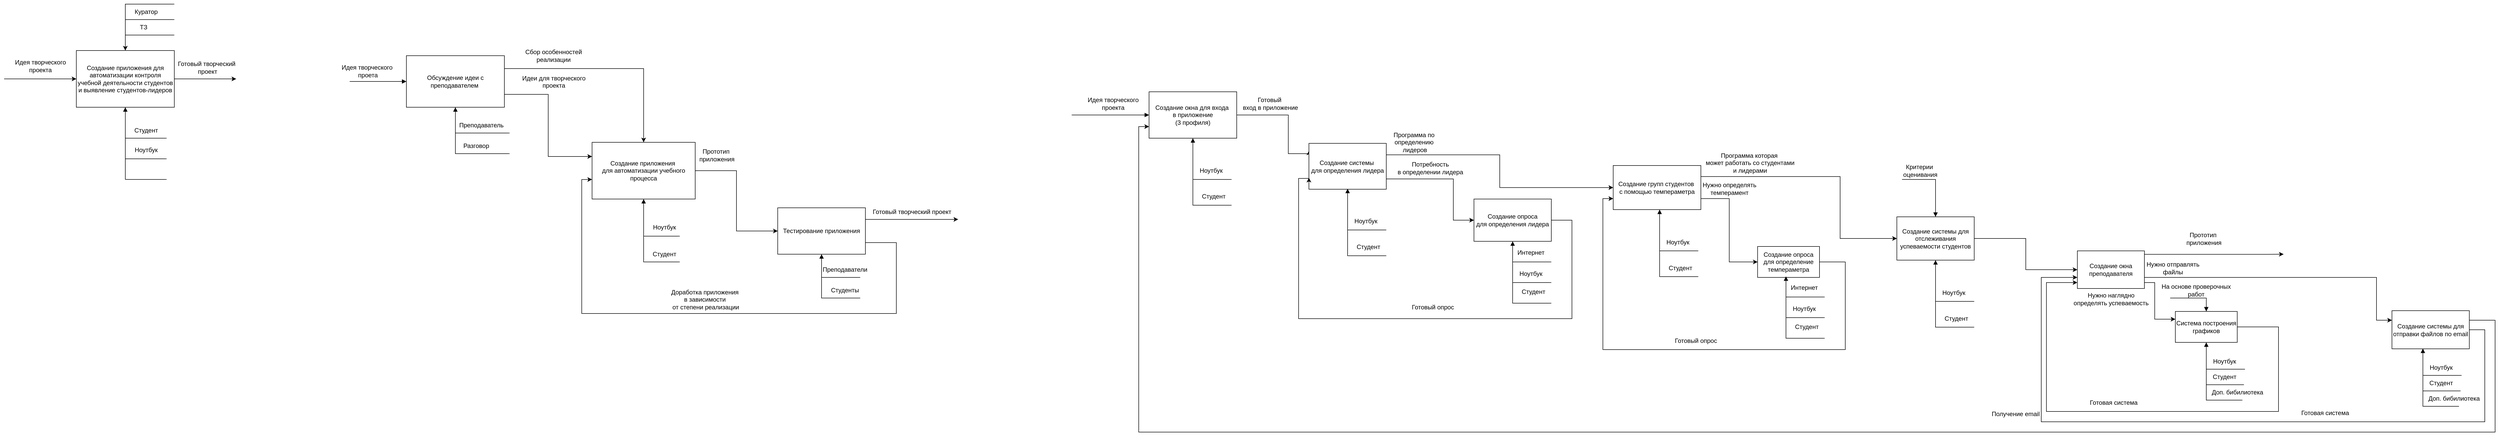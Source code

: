 <mxfile version="27.0.2">
  <diagram name="Страница — 1" id="9yrZJAoeBdNEfrwg_dwL">
    <mxGraphModel dx="4168" dy="2504" grid="1" gridSize="10" guides="1" tooltips="1" connect="1" arrows="1" fold="1" page="1" pageScale="1" pageWidth="827" pageHeight="1169" math="0" shadow="0">
      <root>
        <mxCell id="0" />
        <mxCell id="1" parent="0" />
        <mxCell id="CIOtgsL6T6jgoitxt4nJ-15" style="edgeStyle=orthogonalEdgeStyle;rounded=0;orthogonalLoop=1;jettySize=auto;html=1;startArrow=block;startFill=1;endArrow=none;" edge="1" parent="1" source="CIOtgsL6T6jgoitxt4nJ-1">
          <mxGeometry relative="1" as="geometry">
            <mxPoint x="325.0" y="440" as="targetPoint" />
          </mxGeometry>
        </mxCell>
        <mxCell id="CIOtgsL6T6jgoitxt4nJ-21" style="edgeStyle=orthogonalEdgeStyle;rounded=0;orthogonalLoop=1;jettySize=auto;html=1;" edge="1" parent="1" source="CIOtgsL6T6jgoitxt4nJ-1">
          <mxGeometry relative="1" as="geometry">
            <mxPoint x="540" y="245" as="targetPoint" />
          </mxGeometry>
        </mxCell>
        <mxCell id="CIOtgsL6T6jgoitxt4nJ-1" value="&lt;font face=&quot;Helvetica&quot; style=&quot;font-size: 12px;&quot;&gt;Создание приложения для автоматизации&amp;nbsp;&lt;span style=&quot;line-height: 107%;&quot;&gt;контроля&lt;br&gt;учебной деятельности студентов и выявление студентов-лидеров&lt;/span&gt;&lt;/font&gt;" style="rounded=0;whiteSpace=wrap;html=1;" vertex="1" parent="1">
          <mxGeometry x="230" y="190" width="190" height="110" as="geometry" />
        </mxCell>
        <mxCell id="CIOtgsL6T6jgoitxt4nJ-2" value="" style="endArrow=classic;html=1;rounded=0;edgeStyle=orthogonalEdgeStyle;entryX=0.5;entryY=0;entryDx=0;entryDy=0;" edge="1" parent="1" target="CIOtgsL6T6jgoitxt4nJ-1">
          <mxGeometry width="50" height="50" relative="1" as="geometry">
            <mxPoint x="420" y="100" as="sourcePoint" />
            <mxPoint x="330" y="160" as="targetPoint" />
            <Array as="points">
              <mxPoint x="325" y="100" />
            </Array>
          </mxGeometry>
        </mxCell>
        <mxCell id="CIOtgsL6T6jgoitxt4nJ-3" value="" style="endArrow=none;html=1;rounded=0;" edge="1" parent="1">
          <mxGeometry width="50" height="50" relative="1" as="geometry">
            <mxPoint x="325" y="130" as="sourcePoint" />
            <mxPoint x="420" y="130" as="targetPoint" />
            <Array as="points">
              <mxPoint x="365" y="130" />
            </Array>
          </mxGeometry>
        </mxCell>
        <mxCell id="CIOtgsL6T6jgoitxt4nJ-4" value="Куратор" style="text;html=1;align=center;verticalAlign=middle;resizable=0;points=[];autosize=1;strokeColor=none;fillColor=none;" vertex="1" parent="1">
          <mxGeometry x="330" y="100" width="70" height="30" as="geometry" />
        </mxCell>
        <mxCell id="CIOtgsL6T6jgoitxt4nJ-6" value="" style="endArrow=none;html=1;rounded=0;" edge="1" parent="1">
          <mxGeometry width="50" height="50" relative="1" as="geometry">
            <mxPoint x="325" y="160" as="sourcePoint" />
            <mxPoint x="420" y="160" as="targetPoint" />
            <Array as="points">
              <mxPoint x="365" y="160" />
            </Array>
          </mxGeometry>
        </mxCell>
        <mxCell id="CIOtgsL6T6jgoitxt4nJ-10" value="ТЗ" style="text;html=1;align=center;verticalAlign=middle;resizable=0;points=[];autosize=1;strokeColor=none;fillColor=none;" vertex="1" parent="1">
          <mxGeometry x="340" y="130" width="40" height="30" as="geometry" />
        </mxCell>
        <mxCell id="CIOtgsL6T6jgoitxt4nJ-13" value="" style="endArrow=classic;html=1;rounded=0;entryX=0;entryY=0.5;entryDx=0;entryDy=0;" edge="1" parent="1" target="CIOtgsL6T6jgoitxt4nJ-1">
          <mxGeometry width="50" height="50" relative="1" as="geometry">
            <mxPoint x="90" y="245" as="sourcePoint" />
            <mxPoint x="180" y="220" as="targetPoint" />
          </mxGeometry>
        </mxCell>
        <mxCell id="CIOtgsL6T6jgoitxt4nJ-14" value="Идея творческого&lt;div&gt;проекта&lt;/div&gt;" style="text;html=1;align=center;verticalAlign=middle;resizable=0;points=[];autosize=1;strokeColor=none;fillColor=none;" vertex="1" parent="1">
          <mxGeometry x="100" y="200" width="120" height="40" as="geometry" />
        </mxCell>
        <mxCell id="CIOtgsL6T6jgoitxt4nJ-16" value="" style="endArrow=none;html=1;rounded=0;" edge="1" parent="1">
          <mxGeometry width="50" height="50" relative="1" as="geometry">
            <mxPoint x="325" y="360" as="sourcePoint" />
            <mxPoint x="405" y="360" as="targetPoint" />
          </mxGeometry>
        </mxCell>
        <mxCell id="CIOtgsL6T6jgoitxt4nJ-17" value="" style="endArrow=none;html=1;rounded=0;" edge="1" parent="1">
          <mxGeometry width="50" height="50" relative="1" as="geometry">
            <mxPoint x="325" y="440" as="sourcePoint" />
            <mxPoint x="405" y="440" as="targetPoint" />
          </mxGeometry>
        </mxCell>
        <mxCell id="CIOtgsL6T6jgoitxt4nJ-18" value="" style="endArrow=none;html=1;rounded=0;" edge="1" parent="1">
          <mxGeometry width="50" height="50" relative="1" as="geometry">
            <mxPoint x="325" y="400" as="sourcePoint" />
            <mxPoint x="405" y="400" as="targetPoint" />
          </mxGeometry>
        </mxCell>
        <mxCell id="CIOtgsL6T6jgoitxt4nJ-19" value="Студент" style="text;html=1;align=center;verticalAlign=middle;resizable=0;points=[];autosize=1;strokeColor=none;fillColor=none;" vertex="1" parent="1">
          <mxGeometry x="330" y="330" width="70" height="30" as="geometry" />
        </mxCell>
        <mxCell id="CIOtgsL6T6jgoitxt4nJ-20" value="&lt;span style=&quot;text-wrap-mode: wrap;&quot;&gt;Ноутбук&lt;/span&gt;" style="text;html=1;align=center;verticalAlign=middle;resizable=0;points=[];autosize=1;strokeColor=none;fillColor=none;" vertex="1" parent="1">
          <mxGeometry x="330" y="368" width="70" height="30" as="geometry" />
        </mxCell>
        <mxCell id="CIOtgsL6T6jgoitxt4nJ-22" value="Готовый творческий&amp;nbsp;&lt;div&gt;проект&lt;/div&gt;" style="text;html=1;align=center;verticalAlign=middle;resizable=0;points=[];autosize=1;strokeColor=none;fillColor=none;" vertex="1" parent="1">
          <mxGeometry x="414" y="203" width="140" height="40" as="geometry" />
        </mxCell>
        <mxCell id="CIOtgsL6T6jgoitxt4nJ-24" style="edgeStyle=orthogonalEdgeStyle;rounded=0;orthogonalLoop=1;jettySize=auto;html=1;startArrow=block;startFill=1;endArrow=none;" edge="1" parent="1" source="CIOtgsL6T6jgoitxt4nJ-23">
          <mxGeometry relative="1" as="geometry">
            <mxPoint x="760" y="250" as="targetPoint" />
          </mxGeometry>
        </mxCell>
        <mxCell id="CIOtgsL6T6jgoitxt4nJ-26" style="edgeStyle=orthogonalEdgeStyle;rounded=0;orthogonalLoop=1;jettySize=auto;html=1;startArrow=block;startFill=1;endArrow=none;" edge="1" parent="1" source="CIOtgsL6T6jgoitxt4nJ-23">
          <mxGeometry relative="1" as="geometry">
            <mxPoint x="1070" y="390" as="targetPoint" />
            <Array as="points">
              <mxPoint x="965" y="390" />
            </Array>
          </mxGeometry>
        </mxCell>
        <mxCell id="CIOtgsL6T6jgoitxt4nJ-31" style="edgeStyle=orthogonalEdgeStyle;rounded=0;orthogonalLoop=1;jettySize=auto;html=1;exitX=1;exitY=0.25;exitDx=0;exitDy=0;entryX=0.5;entryY=0;entryDx=0;entryDy=0;" edge="1" parent="1" source="CIOtgsL6T6jgoitxt4nJ-23" target="CIOtgsL6T6jgoitxt4nJ-30">
          <mxGeometry relative="1" as="geometry" />
        </mxCell>
        <mxCell id="CIOtgsL6T6jgoitxt4nJ-34" style="edgeStyle=orthogonalEdgeStyle;rounded=0;orthogonalLoop=1;jettySize=auto;html=1;exitX=1;exitY=0.75;exitDx=0;exitDy=0;entryX=0;entryY=0.25;entryDx=0;entryDy=0;" edge="1" parent="1" source="CIOtgsL6T6jgoitxt4nJ-23" target="CIOtgsL6T6jgoitxt4nJ-30">
          <mxGeometry relative="1" as="geometry" />
        </mxCell>
        <mxCell id="CIOtgsL6T6jgoitxt4nJ-23" value="Обсуждение идеи с преподавателем&amp;nbsp;" style="rounded=0;whiteSpace=wrap;html=1;" vertex="1" parent="1">
          <mxGeometry x="870" y="200" width="190" height="100" as="geometry" />
        </mxCell>
        <mxCell id="CIOtgsL6T6jgoitxt4nJ-25" value="Идея творческого&amp;nbsp;&lt;div&gt;проета&lt;/div&gt;" style="text;html=1;align=center;verticalAlign=middle;resizable=0;points=[];autosize=1;strokeColor=none;fillColor=none;" vertex="1" parent="1">
          <mxGeometry x="730" y="210" width="130" height="40" as="geometry" />
        </mxCell>
        <mxCell id="CIOtgsL6T6jgoitxt4nJ-27" value="" style="endArrow=none;html=1;rounded=0;" edge="1" parent="1">
          <mxGeometry width="50" height="50" relative="1" as="geometry">
            <mxPoint x="965" y="350" as="sourcePoint" />
            <mxPoint x="1070" y="350" as="targetPoint" />
          </mxGeometry>
        </mxCell>
        <mxCell id="CIOtgsL6T6jgoitxt4nJ-28" value="Разговор" style="text;html=1;align=center;verticalAlign=middle;resizable=0;points=[];autosize=1;strokeColor=none;fillColor=none;" vertex="1" parent="1">
          <mxGeometry x="970" y="360" width="70" height="30" as="geometry" />
        </mxCell>
        <mxCell id="CIOtgsL6T6jgoitxt4nJ-29" value="Преподаватель" style="text;html=1;align=center;verticalAlign=middle;resizable=0;points=[];autosize=1;strokeColor=none;fillColor=none;" vertex="1" parent="1">
          <mxGeometry x="960" y="320" width="110" height="30" as="geometry" />
        </mxCell>
        <mxCell id="CIOtgsL6T6jgoitxt4nJ-36" style="edgeStyle=orthogonalEdgeStyle;rounded=0;orthogonalLoop=1;jettySize=auto;html=1;startArrow=block;startFill=1;endArrow=none;" edge="1" parent="1" source="CIOtgsL6T6jgoitxt4nJ-30">
          <mxGeometry relative="1" as="geometry">
            <mxPoint x="1400" y="600" as="targetPoint" />
            <Array as="points">
              <mxPoint x="1330" y="600" />
            </Array>
          </mxGeometry>
        </mxCell>
        <mxCell id="CIOtgsL6T6jgoitxt4nJ-41" style="edgeStyle=orthogonalEdgeStyle;rounded=0;orthogonalLoop=1;jettySize=auto;html=1;entryX=0;entryY=0.5;entryDx=0;entryDy=0;" edge="1" parent="1" source="CIOtgsL6T6jgoitxt4nJ-30" target="CIOtgsL6T6jgoitxt4nJ-40">
          <mxGeometry relative="1" as="geometry" />
        </mxCell>
        <mxCell id="CIOtgsL6T6jgoitxt4nJ-30" value="Создание приложения&amp;nbsp;&lt;div&gt;для автоматизации учебного процесса&lt;/div&gt;" style="rounded=0;whiteSpace=wrap;html=1;" vertex="1" parent="1">
          <mxGeometry x="1230" y="368" width="200" height="110" as="geometry" />
        </mxCell>
        <mxCell id="CIOtgsL6T6jgoitxt4nJ-33" value="Сбор особенностей&lt;div&gt;реализации&lt;/div&gt;" style="text;html=1;align=center;verticalAlign=middle;resizable=0;points=[];autosize=1;strokeColor=none;fillColor=none;" vertex="1" parent="1">
          <mxGeometry x="1090" y="180" width="130" height="40" as="geometry" />
        </mxCell>
        <mxCell id="CIOtgsL6T6jgoitxt4nJ-35" value="&lt;div style=&quot;text-align: center;&quot;&gt;&lt;span style=&quot;background-color: transparent; color: light-dark(rgb(0, 0, 0), rgb(255, 255, 255));&quot;&gt;Идеи для творческого проекта&lt;/span&gt;&lt;/div&gt;" style="text;whiteSpace=wrap;html=1;fillColor=none;" vertex="1" parent="1">
          <mxGeometry x="1090" y="230" width="130" height="40" as="geometry" />
        </mxCell>
        <mxCell id="CIOtgsL6T6jgoitxt4nJ-37" value="Студент" style="text;html=1;align=center;verticalAlign=middle;resizable=0;points=[];autosize=1;strokeColor=none;fillColor=none;" vertex="1" parent="1">
          <mxGeometry x="1335" y="570" width="70" height="30" as="geometry" />
        </mxCell>
        <mxCell id="CIOtgsL6T6jgoitxt4nJ-38" value="" style="endArrow=none;html=1;rounded=0;" edge="1" parent="1">
          <mxGeometry width="50" height="50" relative="1" as="geometry">
            <mxPoint x="1330" y="550" as="sourcePoint" />
            <mxPoint x="1400" y="550" as="targetPoint" />
          </mxGeometry>
        </mxCell>
        <mxCell id="CIOtgsL6T6jgoitxt4nJ-39" value="Ноутбук" style="text;html=1;align=center;verticalAlign=middle;resizable=0;points=[];autosize=1;strokeColor=none;fillColor=none;" vertex="1" parent="1">
          <mxGeometry x="1335" y="518" width="70" height="30" as="geometry" />
        </mxCell>
        <mxCell id="CIOtgsL6T6jgoitxt4nJ-43" style="edgeStyle=orthogonalEdgeStyle;rounded=0;orthogonalLoop=1;jettySize=auto;html=1;startArrow=block;startFill=1;endArrow=none;" edge="1" parent="1" source="CIOtgsL6T6jgoitxt4nJ-40">
          <mxGeometry relative="1" as="geometry">
            <mxPoint x="1750" y="670" as="targetPoint" />
            <Array as="points">
              <mxPoint x="1675" y="670" />
            </Array>
          </mxGeometry>
        </mxCell>
        <mxCell id="CIOtgsL6T6jgoitxt4nJ-47" style="edgeStyle=orthogonalEdgeStyle;rounded=0;orthogonalLoop=1;jettySize=auto;html=1;exitX=1;exitY=0.75;exitDx=0;exitDy=0;entryX=0;entryY=0.655;entryDx=0;entryDy=0;entryPerimeter=0;" edge="1" parent="1" source="CIOtgsL6T6jgoitxt4nJ-40" target="CIOtgsL6T6jgoitxt4nJ-30">
          <mxGeometry relative="1" as="geometry">
            <mxPoint x="1840" y="590" as="targetPoint" />
            <Array as="points">
              <mxPoint x="1820" y="563" />
              <mxPoint x="1820" y="700" />
              <mxPoint x="1210" y="700" />
              <mxPoint x="1210" y="440" />
            </Array>
          </mxGeometry>
        </mxCell>
        <mxCell id="CIOtgsL6T6jgoitxt4nJ-49" style="edgeStyle=orthogonalEdgeStyle;rounded=0;orthogonalLoop=1;jettySize=auto;html=1;exitX=1;exitY=0.25;exitDx=0;exitDy=0;" edge="1" parent="1" source="CIOtgsL6T6jgoitxt4nJ-40">
          <mxGeometry relative="1" as="geometry">
            <mxPoint x="1940" y="517.462" as="targetPoint" />
          </mxGeometry>
        </mxCell>
        <mxCell id="CIOtgsL6T6jgoitxt4nJ-40" value="Тестирование приложения" style="rounded=0;whiteSpace=wrap;html=1;" vertex="1" parent="1">
          <mxGeometry x="1590" y="495" width="170" height="90" as="geometry" />
        </mxCell>
        <mxCell id="CIOtgsL6T6jgoitxt4nJ-42" value="Прототип&lt;div&gt;&amp;nbsp;приложения&lt;/div&gt;" style="text;html=1;align=center;verticalAlign=middle;resizable=0;points=[];autosize=1;strokeColor=none;fillColor=none;" vertex="1" parent="1">
          <mxGeometry x="1425" y="373" width="90" height="40" as="geometry" />
        </mxCell>
        <mxCell id="CIOtgsL6T6jgoitxt4nJ-44" value="Студенты" style="text;html=1;align=center;verticalAlign=middle;resizable=0;points=[];autosize=1;strokeColor=none;fillColor=none;" vertex="1" parent="1">
          <mxGeometry x="1680" y="640" width="80" height="30" as="geometry" />
        </mxCell>
        <mxCell id="CIOtgsL6T6jgoitxt4nJ-45" value="" style="endArrow=none;html=1;rounded=0;" edge="1" parent="1">
          <mxGeometry width="50" height="50" relative="1" as="geometry">
            <mxPoint x="1675" y="630" as="sourcePoint" />
            <mxPoint x="1750" y="630" as="targetPoint" />
          </mxGeometry>
        </mxCell>
        <mxCell id="CIOtgsL6T6jgoitxt4nJ-46" value="Преподаватели" style="text;html=1;align=center;verticalAlign=middle;resizable=0;points=[];autosize=1;strokeColor=none;fillColor=none;" vertex="1" parent="1">
          <mxGeometry x="1665" y="600" width="110" height="30" as="geometry" />
        </mxCell>
        <mxCell id="CIOtgsL6T6jgoitxt4nJ-48" value="Доработка приложения&amp;nbsp;&lt;div&gt;в зависимости&amp;nbsp;&lt;/div&gt;&lt;div&gt;от степени реализации&lt;/div&gt;" style="text;html=1;align=center;verticalAlign=middle;resizable=0;points=[];autosize=1;strokeColor=none;fillColor=none;" vertex="1" parent="1">
          <mxGeometry x="1370" y="643" width="160" height="60" as="geometry" />
        </mxCell>
        <mxCell id="CIOtgsL6T6jgoitxt4nJ-50" value="Готовый творческий проект" style="text;html=1;align=center;verticalAlign=middle;resizable=0;points=[];autosize=1;strokeColor=none;fillColor=none;" vertex="1" parent="1">
          <mxGeometry x="1760" y="488" width="180" height="30" as="geometry" />
        </mxCell>
        <mxCell id="CIOtgsL6T6jgoitxt4nJ-59" style="edgeStyle=orthogonalEdgeStyle;rounded=0;orthogonalLoop=1;jettySize=auto;html=1;entryX=0.003;entryY=0.159;entryDx=0;entryDy=0;entryPerimeter=0;" edge="1" parent="1" source="CIOtgsL6T6jgoitxt4nJ-51" target="CIOtgsL6T6jgoitxt4nJ-54">
          <mxGeometry relative="1" as="geometry">
            <Array as="points">
              <mxPoint x="2580" y="315" />
              <mxPoint x="2580" y="390" />
              <mxPoint x="2620" y="390" />
              <mxPoint x="2620" y="391" />
            </Array>
          </mxGeometry>
        </mxCell>
        <mxCell id="CIOtgsL6T6jgoitxt4nJ-60" style="edgeStyle=orthogonalEdgeStyle;rounded=0;orthogonalLoop=1;jettySize=auto;html=1;endArrow=none;endFill=1;startFill=1;startArrow=block;" edge="1" parent="1" source="CIOtgsL6T6jgoitxt4nJ-51">
          <mxGeometry relative="1" as="geometry">
            <mxPoint x="2160" y="315" as="targetPoint" />
          </mxGeometry>
        </mxCell>
        <mxCell id="CIOtgsL6T6jgoitxt4nJ-62" style="edgeStyle=orthogonalEdgeStyle;rounded=0;orthogonalLoop=1;jettySize=auto;html=1;endArrow=none;startFill=1;startArrow=block;" edge="1" parent="1" source="CIOtgsL6T6jgoitxt4nJ-51">
          <mxGeometry relative="1" as="geometry">
            <mxPoint x="2470" y="490" as="targetPoint" />
            <Array as="points">
              <mxPoint x="2395" y="490" />
            </Array>
          </mxGeometry>
        </mxCell>
        <mxCell id="CIOtgsL6T6jgoitxt4nJ-51" value="Создание окна для входа&amp;nbsp;&lt;div&gt;в приложение&lt;/div&gt;&lt;div&gt;(3 профиля)&lt;/div&gt;" style="rounded=0;whiteSpace=wrap;html=1;" vertex="1" parent="1">
          <mxGeometry x="2310" y="270" width="170" height="90" as="geometry" />
        </mxCell>
        <mxCell id="CIOtgsL6T6jgoitxt4nJ-92" style="edgeStyle=orthogonalEdgeStyle;rounded=0;orthogonalLoop=1;jettySize=auto;html=1;exitX=1;exitY=0.25;exitDx=0;exitDy=0;entryX=0;entryY=0.5;entryDx=0;entryDy=0;" edge="1" parent="1" source="CIOtgsL6T6jgoitxt4nJ-52" target="CIOtgsL6T6jgoitxt4nJ-55">
          <mxGeometry relative="1" as="geometry">
            <mxPoint x="3540" y="410" as="targetPoint" />
            <Array as="points">
              <mxPoint x="3650" y="434" />
              <mxPoint x="3650" y="554" />
            </Array>
          </mxGeometry>
        </mxCell>
        <mxCell id="CIOtgsL6T6jgoitxt4nJ-93" style="edgeStyle=orthogonalEdgeStyle;rounded=0;orthogonalLoop=1;jettySize=auto;html=1;exitX=1;exitY=0.75;exitDx=0;exitDy=0;entryX=0;entryY=0.5;entryDx=0;entryDy=0;" edge="1" parent="1" source="CIOtgsL6T6jgoitxt4nJ-52" target="CIOtgsL6T6jgoitxt4nJ-94">
          <mxGeometry relative="1" as="geometry">
            <mxPoint x="3450" y="600" as="targetPoint" />
          </mxGeometry>
        </mxCell>
        <mxCell id="CIOtgsL6T6jgoitxt4nJ-52" value="Создание групп студентов&amp;nbsp;&lt;div&gt;с помощью темпераметра&lt;/div&gt;" style="rounded=0;whiteSpace=wrap;html=1;" vertex="1" parent="1">
          <mxGeometry x="3210" y="413" width="170" height="85.5" as="geometry" />
        </mxCell>
        <mxCell id="CIOtgsL6T6jgoitxt4nJ-76" style="edgeStyle=orthogonalEdgeStyle;rounded=0;orthogonalLoop=1;jettySize=auto;html=1;exitX=1;exitY=0.75;exitDx=0;exitDy=0;entryX=0;entryY=0.5;entryDx=0;entryDy=0;" edge="1" parent="1" source="CIOtgsL6T6jgoitxt4nJ-54" target="CIOtgsL6T6jgoitxt4nJ-75">
          <mxGeometry relative="1" as="geometry">
            <Array as="points">
              <mxPoint x="2900" y="439" />
              <mxPoint x="2900" y="519" />
            </Array>
          </mxGeometry>
        </mxCell>
        <mxCell id="CIOtgsL6T6jgoitxt4nJ-85" style="edgeStyle=orthogonalEdgeStyle;rounded=0;orthogonalLoop=1;jettySize=auto;html=1;exitX=1;exitY=0.25;exitDx=0;exitDy=0;entryX=0;entryY=0.5;entryDx=0;entryDy=0;" edge="1" parent="1" source="CIOtgsL6T6jgoitxt4nJ-54" target="CIOtgsL6T6jgoitxt4nJ-52">
          <mxGeometry relative="1" as="geometry">
            <mxPoint x="2910" y="380" as="targetPoint" />
          </mxGeometry>
        </mxCell>
        <mxCell id="CIOtgsL6T6jgoitxt4nJ-54" value="Создание системы&amp;nbsp;&lt;div&gt;для определения лидера&lt;/div&gt;" style="rounded=0;whiteSpace=wrap;html=1;" vertex="1" parent="1">
          <mxGeometry x="2620" y="370" width="150" height="89" as="geometry" />
        </mxCell>
        <mxCell id="CIOtgsL6T6jgoitxt4nJ-120" style="edgeStyle=orthogonalEdgeStyle;rounded=0;orthogonalLoop=1;jettySize=auto;html=1;endArrow=none;endFill=1;startFill=1;startArrow=block;" edge="1" parent="1" source="CIOtgsL6T6jgoitxt4nJ-55">
          <mxGeometry relative="1" as="geometry">
            <mxPoint x="3770" y="440" as="targetPoint" />
            <Array as="points">
              <mxPoint x="3835" y="440" />
              <mxPoint x="3780" y="440" />
            </Array>
          </mxGeometry>
        </mxCell>
        <mxCell id="CIOtgsL6T6jgoitxt4nJ-123" value="" style="edgeStyle=orthogonalEdgeStyle;rounded=0;orthogonalLoop=1;jettySize=auto;html=1;" edge="1" parent="1" source="CIOtgsL6T6jgoitxt4nJ-55" target="CIOtgsL6T6jgoitxt4nJ-122">
          <mxGeometry relative="1" as="geometry" />
        </mxCell>
        <mxCell id="CIOtgsL6T6jgoitxt4nJ-55" value="Создание системы для&lt;div&gt;отслеживания успеваемости студентов&lt;/div&gt;" style="rounded=0;whiteSpace=wrap;html=1;" vertex="1" parent="1">
          <mxGeometry x="3760" y="512.5" width="150" height="84" as="geometry" />
        </mxCell>
        <mxCell id="CIOtgsL6T6jgoitxt4nJ-129" style="edgeStyle=orthogonalEdgeStyle;rounded=0;orthogonalLoop=1;jettySize=auto;html=1;exitX=1;exitY=0.25;exitDx=0;exitDy=0;entryX=0;entryY=0.75;entryDx=0;entryDy=0;" edge="1" parent="1" source="CIOtgsL6T6jgoitxt4nJ-56" target="CIOtgsL6T6jgoitxt4nJ-51">
          <mxGeometry relative="1" as="geometry">
            <Array as="points">
              <mxPoint x="4920" y="713" />
              <mxPoint x="4920" y="930" />
              <mxPoint x="2290" y="930" />
              <mxPoint x="2290" y="337" />
            </Array>
          </mxGeometry>
        </mxCell>
        <mxCell id="CIOtgsL6T6jgoitxt4nJ-151" style="edgeStyle=orthogonalEdgeStyle;rounded=0;orthogonalLoop=1;jettySize=auto;html=1;entryX=-0.001;entryY=0.711;entryDx=0;entryDy=0;entryPerimeter=0;" edge="1" parent="1" source="CIOtgsL6T6jgoitxt4nJ-56" target="CIOtgsL6T6jgoitxt4nJ-122">
          <mxGeometry relative="1" as="geometry">
            <Array as="points">
              <mxPoint x="4900" y="732" />
              <mxPoint x="4900" y="910" />
              <mxPoint x="4040" y="910" />
              <mxPoint x="4040" y="630" />
              <mxPoint x="4110" y="630" />
            </Array>
          </mxGeometry>
        </mxCell>
        <mxCell id="CIOtgsL6T6jgoitxt4nJ-56" value="Создание системы для отправки файлов по email" style="rounded=0;whiteSpace=wrap;html=1;" vertex="1" parent="1">
          <mxGeometry x="4720" y="694.5" width="150" height="74" as="geometry" />
        </mxCell>
        <mxCell id="CIOtgsL6T6jgoitxt4nJ-58" value="Прототип&amp;nbsp;&lt;div&gt;приложения&lt;/div&gt;" style="text;html=1;align=center;verticalAlign=middle;resizable=0;points=[];autosize=1;strokeColor=none;fillColor=none;" vertex="1" parent="1">
          <mxGeometry x="4310" y="534.5" width="90" height="40" as="geometry" />
        </mxCell>
        <mxCell id="CIOtgsL6T6jgoitxt4nJ-61" value="Идея творческого&lt;div&gt;проекта&lt;/div&gt;" style="text;html=1;align=center;verticalAlign=middle;resizable=0;points=[];autosize=1;strokeColor=none;fillColor=none;" vertex="1" parent="1">
          <mxGeometry x="2180" y="273" width="120" height="40" as="geometry" />
        </mxCell>
        <mxCell id="CIOtgsL6T6jgoitxt4nJ-63" value="Студент" style="text;html=1;align=center;verticalAlign=middle;resizable=0;points=[];autosize=1;strokeColor=none;fillColor=none;" vertex="1" parent="1">
          <mxGeometry x="2400" y="458" width="70" height="30" as="geometry" />
        </mxCell>
        <mxCell id="CIOtgsL6T6jgoitxt4nJ-64" value="" style="endArrow=none;html=1;rounded=0;" edge="1" parent="1">
          <mxGeometry width="50" height="50" relative="1" as="geometry">
            <mxPoint x="2395" y="440" as="sourcePoint" />
            <mxPoint x="2470" y="440" as="targetPoint" />
          </mxGeometry>
        </mxCell>
        <mxCell id="CIOtgsL6T6jgoitxt4nJ-65" value="Ноутбук" style="text;html=1;align=center;verticalAlign=middle;resizable=0;points=[];autosize=1;strokeColor=none;fillColor=none;" vertex="1" parent="1">
          <mxGeometry x="2395" y="408" width="70" height="30" as="geometry" />
        </mxCell>
        <mxCell id="CIOtgsL6T6jgoitxt4nJ-66" value="Готовый&amp;nbsp;&lt;div&gt;вход в приложение&lt;/div&gt;" style="text;html=1;align=center;verticalAlign=middle;resizable=0;points=[];autosize=1;strokeColor=none;fillColor=none;" vertex="1" parent="1">
          <mxGeometry x="2480" y="273" width="130" height="40" as="geometry" />
        </mxCell>
        <mxCell id="CIOtgsL6T6jgoitxt4nJ-67" style="edgeStyle=orthogonalEdgeStyle;rounded=0;orthogonalLoop=1;jettySize=auto;html=1;endArrow=none;startFill=1;startArrow=block;" edge="1" parent="1">
          <mxGeometry relative="1" as="geometry">
            <mxPoint x="2770" y="588" as="targetPoint" />
            <mxPoint x="2695" y="458" as="sourcePoint" />
            <Array as="points">
              <mxPoint x="2695" y="588" />
            </Array>
          </mxGeometry>
        </mxCell>
        <mxCell id="CIOtgsL6T6jgoitxt4nJ-68" value="Студент" style="text;html=1;align=center;verticalAlign=middle;resizable=0;points=[];autosize=1;strokeColor=none;fillColor=none;" vertex="1" parent="1">
          <mxGeometry x="2700" y="556" width="70" height="30" as="geometry" />
        </mxCell>
        <mxCell id="CIOtgsL6T6jgoitxt4nJ-69" value="" style="endArrow=none;html=1;rounded=0;" edge="1" parent="1">
          <mxGeometry width="50" height="50" relative="1" as="geometry">
            <mxPoint x="2695" y="538" as="sourcePoint" />
            <mxPoint x="2770" y="538" as="targetPoint" />
          </mxGeometry>
        </mxCell>
        <mxCell id="CIOtgsL6T6jgoitxt4nJ-70" value="Ноутбук" style="text;html=1;align=center;verticalAlign=middle;resizable=0;points=[];autosize=1;strokeColor=none;fillColor=none;" vertex="1" parent="1">
          <mxGeometry x="2695" y="506" width="70" height="30" as="geometry" />
        </mxCell>
        <mxCell id="CIOtgsL6T6jgoitxt4nJ-74" value="Потребность&lt;div&gt;в определении лидера&lt;/div&gt;" style="text;html=1;align=center;verticalAlign=middle;resizable=0;points=[];autosize=1;strokeColor=none;fillColor=none;" vertex="1" parent="1">
          <mxGeometry x="2780" y="398" width="150" height="40" as="geometry" />
        </mxCell>
        <mxCell id="CIOtgsL6T6jgoitxt4nJ-83" style="edgeStyle=orthogonalEdgeStyle;rounded=0;orthogonalLoop=1;jettySize=auto;html=1;entryX=0;entryY=0.75;entryDx=0;entryDy=0;" edge="1" parent="1" source="CIOtgsL6T6jgoitxt4nJ-75" target="CIOtgsL6T6jgoitxt4nJ-54">
          <mxGeometry relative="1" as="geometry">
            <Array as="points">
              <mxPoint x="3130" y="519" />
              <mxPoint x="3130" y="710" />
              <mxPoint x="2600" y="710" />
              <mxPoint x="2600" y="438" />
            </Array>
          </mxGeometry>
        </mxCell>
        <mxCell id="CIOtgsL6T6jgoitxt4nJ-75" value="Создание опроса&lt;div&gt;для определения лидера&lt;/div&gt;" style="rounded=0;whiteSpace=wrap;html=1;" vertex="1" parent="1">
          <mxGeometry x="2940" y="478" width="150" height="82" as="geometry" />
        </mxCell>
        <mxCell id="CIOtgsL6T6jgoitxt4nJ-77" style="edgeStyle=orthogonalEdgeStyle;rounded=0;orthogonalLoop=1;jettySize=auto;html=1;endArrow=none;startFill=1;startArrow=block;" edge="1" parent="1">
          <mxGeometry relative="1" as="geometry">
            <mxPoint x="3090" y="680" as="targetPoint" />
            <mxPoint x="3015" y="560" as="sourcePoint" />
            <Array as="points">
              <mxPoint x="3015" y="680" />
              <mxPoint x="3090" y="680" />
            </Array>
          </mxGeometry>
        </mxCell>
        <mxCell id="CIOtgsL6T6jgoitxt4nJ-78" value="Студент" style="text;html=1;align=center;verticalAlign=middle;resizable=0;points=[];autosize=1;strokeColor=none;fillColor=none;" vertex="1" parent="1">
          <mxGeometry x="3020" y="643" width="70" height="30" as="geometry" />
        </mxCell>
        <mxCell id="CIOtgsL6T6jgoitxt4nJ-79" value="" style="endArrow=none;html=1;rounded=0;" edge="1" parent="1">
          <mxGeometry width="50" height="50" relative="1" as="geometry">
            <mxPoint x="3015" y="640" as="sourcePoint" />
            <mxPoint x="3090" y="640" as="targetPoint" />
          </mxGeometry>
        </mxCell>
        <mxCell id="CIOtgsL6T6jgoitxt4nJ-80" value="Ноутбук" style="text;html=1;align=center;verticalAlign=middle;resizable=0;points=[];autosize=1;strokeColor=none;fillColor=none;" vertex="1" parent="1">
          <mxGeometry x="3015" y="608" width="70" height="30" as="geometry" />
        </mxCell>
        <mxCell id="CIOtgsL6T6jgoitxt4nJ-81" value="" style="endArrow=none;html=1;rounded=0;" edge="1" parent="1">
          <mxGeometry width="50" height="50" relative="1" as="geometry">
            <mxPoint x="3015" y="600" as="sourcePoint" />
            <mxPoint x="3090" y="600" as="targetPoint" />
          </mxGeometry>
        </mxCell>
        <mxCell id="CIOtgsL6T6jgoitxt4nJ-82" value="Интернет" style="text;html=1;align=center;verticalAlign=middle;resizable=0;points=[];autosize=1;strokeColor=none;fillColor=none;" vertex="1" parent="1">
          <mxGeometry x="3010" y="566.5" width="80" height="30" as="geometry" />
        </mxCell>
        <mxCell id="CIOtgsL6T6jgoitxt4nJ-84" value="Готовый опрос" style="text;html=1;align=center;verticalAlign=middle;resizable=0;points=[];autosize=1;strokeColor=none;fillColor=none;" vertex="1" parent="1">
          <mxGeometry x="2805" y="673" width="110" height="30" as="geometry" />
        </mxCell>
        <mxCell id="CIOtgsL6T6jgoitxt4nJ-86" value="Программа по&amp;nbsp;&lt;div&gt;определению&amp;nbsp;&lt;/div&gt;&lt;div&gt;лидеров&lt;/div&gt;" style="text;html=1;align=center;verticalAlign=middle;resizable=0;points=[];autosize=1;strokeColor=none;fillColor=none;" vertex="1" parent="1">
          <mxGeometry x="2770" y="338" width="110" height="60" as="geometry" />
        </mxCell>
        <mxCell id="CIOtgsL6T6jgoitxt4nJ-87" style="edgeStyle=orthogonalEdgeStyle;rounded=0;orthogonalLoop=1;jettySize=auto;html=1;endArrow=none;startFill=1;startArrow=block;" edge="1" parent="1">
          <mxGeometry relative="1" as="geometry">
            <mxPoint x="3375" y="628.5" as="targetPoint" />
            <mxPoint x="3300" y="498.5" as="sourcePoint" />
            <Array as="points">
              <mxPoint x="3300" y="628.5" />
            </Array>
          </mxGeometry>
        </mxCell>
        <mxCell id="CIOtgsL6T6jgoitxt4nJ-88" value="Студент" style="text;html=1;align=center;verticalAlign=middle;resizable=0;points=[];autosize=1;strokeColor=none;fillColor=none;" vertex="1" parent="1">
          <mxGeometry x="3305" y="596.5" width="70" height="30" as="geometry" />
        </mxCell>
        <mxCell id="CIOtgsL6T6jgoitxt4nJ-89" value="" style="endArrow=none;html=1;rounded=0;" edge="1" parent="1">
          <mxGeometry width="50" height="50" relative="1" as="geometry">
            <mxPoint x="3300" y="578.5" as="sourcePoint" />
            <mxPoint x="3375" y="578.5" as="targetPoint" />
          </mxGeometry>
        </mxCell>
        <mxCell id="CIOtgsL6T6jgoitxt4nJ-90" value="Ноутбук" style="text;html=1;align=center;verticalAlign=middle;resizable=0;points=[];autosize=1;strokeColor=none;fillColor=none;" vertex="1" parent="1">
          <mxGeometry x="3300" y="546.5" width="70" height="30" as="geometry" />
        </mxCell>
        <mxCell id="CIOtgsL6T6jgoitxt4nJ-102" style="edgeStyle=orthogonalEdgeStyle;rounded=0;orthogonalLoop=1;jettySize=auto;html=1;entryX=0;entryY=0.75;entryDx=0;entryDy=0;" edge="1" parent="1" source="CIOtgsL6T6jgoitxt4nJ-94" target="CIOtgsL6T6jgoitxt4nJ-52">
          <mxGeometry relative="1" as="geometry">
            <Array as="points">
              <mxPoint x="3660" y="600" />
              <mxPoint x="3660" y="770" />
              <mxPoint x="3190" y="770" />
              <mxPoint x="3190" y="477" />
            </Array>
          </mxGeometry>
        </mxCell>
        <mxCell id="CIOtgsL6T6jgoitxt4nJ-94" value="Создание опроса&lt;div&gt;для определение темпераметра&lt;/div&gt;" style="rounded=0;whiteSpace=wrap;html=1;" vertex="1" parent="1">
          <mxGeometry x="3490" y="570" width="120" height="60" as="geometry" />
        </mxCell>
        <mxCell id="CIOtgsL6T6jgoitxt4nJ-95" value="Нужно определять&lt;div&gt;темперамент&lt;/div&gt;" style="text;html=1;align=center;verticalAlign=middle;resizable=0;points=[];autosize=1;strokeColor=none;fillColor=none;" vertex="1" parent="1">
          <mxGeometry x="3370" y="438" width="130" height="40" as="geometry" />
        </mxCell>
        <mxCell id="CIOtgsL6T6jgoitxt4nJ-96" style="edgeStyle=orthogonalEdgeStyle;rounded=0;orthogonalLoop=1;jettySize=auto;html=1;endArrow=none;startFill=1;startArrow=block;" edge="1" parent="1">
          <mxGeometry relative="1" as="geometry">
            <mxPoint x="3620" y="748" as="targetPoint" />
            <mxPoint x="3545" y="628" as="sourcePoint" />
            <Array as="points">
              <mxPoint x="3545" y="748" />
              <mxPoint x="3620" y="748" />
            </Array>
          </mxGeometry>
        </mxCell>
        <mxCell id="CIOtgsL6T6jgoitxt4nJ-97" value="Студент" style="text;html=1;align=center;verticalAlign=middle;resizable=0;points=[];autosize=1;strokeColor=none;fillColor=none;" vertex="1" parent="1">
          <mxGeometry x="3550" y="711" width="70" height="30" as="geometry" />
        </mxCell>
        <mxCell id="CIOtgsL6T6jgoitxt4nJ-98" value="" style="endArrow=none;html=1;rounded=0;" edge="1" parent="1">
          <mxGeometry width="50" height="50" relative="1" as="geometry">
            <mxPoint x="3545" y="708" as="sourcePoint" />
            <mxPoint x="3620" y="708" as="targetPoint" />
          </mxGeometry>
        </mxCell>
        <mxCell id="CIOtgsL6T6jgoitxt4nJ-99" value="Ноутбук" style="text;html=1;align=center;verticalAlign=middle;resizable=0;points=[];autosize=1;strokeColor=none;fillColor=none;" vertex="1" parent="1">
          <mxGeometry x="3545" y="676" width="70" height="30" as="geometry" />
        </mxCell>
        <mxCell id="CIOtgsL6T6jgoitxt4nJ-100" value="" style="endArrow=none;html=1;rounded=0;" edge="1" parent="1">
          <mxGeometry width="50" height="50" relative="1" as="geometry">
            <mxPoint x="3545" y="668" as="sourcePoint" />
            <mxPoint x="3620" y="668" as="targetPoint" />
          </mxGeometry>
        </mxCell>
        <mxCell id="CIOtgsL6T6jgoitxt4nJ-101" value="Интернет" style="text;html=1;align=center;verticalAlign=middle;resizable=0;points=[];autosize=1;strokeColor=none;fillColor=none;" vertex="1" parent="1">
          <mxGeometry x="3540" y="634.5" width="80" height="30" as="geometry" />
        </mxCell>
        <mxCell id="CIOtgsL6T6jgoitxt4nJ-104" value="Готовый опрос" style="text;html=1;align=center;verticalAlign=middle;resizable=0;points=[];autosize=1;strokeColor=none;fillColor=none;" vertex="1" parent="1">
          <mxGeometry x="3315" y="738" width="110" height="30" as="geometry" />
        </mxCell>
        <mxCell id="CIOtgsL6T6jgoitxt4nJ-105" value="Программа которая&amp;nbsp;&lt;div&gt;может работать со студентами&lt;/div&gt;&lt;div&gt;и лидерами&lt;/div&gt;" style="text;html=1;align=center;verticalAlign=middle;resizable=0;points=[];autosize=1;strokeColor=none;fillColor=none;" vertex="1" parent="1">
          <mxGeometry x="3375" y="378" width="200" height="60" as="geometry" />
        </mxCell>
        <mxCell id="CIOtgsL6T6jgoitxt4nJ-116" style="edgeStyle=orthogonalEdgeStyle;rounded=0;orthogonalLoop=1;jettySize=auto;html=1;endArrow=none;startFill=1;startArrow=block;" edge="1" parent="1">
          <mxGeometry relative="1" as="geometry">
            <mxPoint x="3910" y="726.5" as="targetPoint" />
            <mxPoint x="3835" y="596.5" as="sourcePoint" />
            <Array as="points">
              <mxPoint x="3835" y="726.5" />
            </Array>
          </mxGeometry>
        </mxCell>
        <mxCell id="CIOtgsL6T6jgoitxt4nJ-117" value="Студент" style="text;html=1;align=center;verticalAlign=middle;resizable=0;points=[];autosize=1;strokeColor=none;fillColor=none;" vertex="1" parent="1">
          <mxGeometry x="3840" y="694.5" width="70" height="30" as="geometry" />
        </mxCell>
        <mxCell id="CIOtgsL6T6jgoitxt4nJ-118" value="" style="endArrow=none;html=1;rounded=0;" edge="1" parent="1">
          <mxGeometry width="50" height="50" relative="1" as="geometry">
            <mxPoint x="3835" y="676.5" as="sourcePoint" />
            <mxPoint x="3910" y="676.5" as="targetPoint" />
          </mxGeometry>
        </mxCell>
        <mxCell id="CIOtgsL6T6jgoitxt4nJ-119" value="Ноутбук" style="text;html=1;align=center;verticalAlign=middle;resizable=0;points=[];autosize=1;strokeColor=none;fillColor=none;" vertex="1" parent="1">
          <mxGeometry x="3835" y="644.5" width="70" height="30" as="geometry" />
        </mxCell>
        <mxCell id="CIOtgsL6T6jgoitxt4nJ-121" value="Критерии&amp;nbsp;&lt;div&gt;оценивания&lt;/div&gt;" style="text;html=1;align=center;verticalAlign=middle;resizable=0;points=[];autosize=1;strokeColor=none;fillColor=none;" vertex="1" parent="1">
          <mxGeometry x="3760" y="403" width="90" height="40" as="geometry" />
        </mxCell>
        <mxCell id="CIOtgsL6T6jgoitxt4nJ-124" style="edgeStyle=orthogonalEdgeStyle;rounded=0;orthogonalLoop=1;jettySize=auto;html=1;exitX=0.994;exitY=0.092;exitDx=0;exitDy=0;exitPerimeter=0;" edge="1" parent="1" source="CIOtgsL6T6jgoitxt4nJ-122">
          <mxGeometry relative="1" as="geometry">
            <mxPoint x="4510" y="585" as="targetPoint" />
            <Array as="points">
              <mxPoint x="4480" y="585" />
            </Array>
          </mxGeometry>
        </mxCell>
        <mxCell id="CIOtgsL6T6jgoitxt4nJ-126" style="edgeStyle=orthogonalEdgeStyle;rounded=0;orthogonalLoop=1;jettySize=auto;html=1;exitX=1;exitY=0.75;exitDx=0;exitDy=0;entryX=0;entryY=0.25;entryDx=0;entryDy=0;" edge="1" parent="1" source="CIOtgsL6T6jgoitxt4nJ-122" target="CIOtgsL6T6jgoitxt4nJ-56">
          <mxGeometry relative="1" as="geometry">
            <Array as="points">
              <mxPoint x="4240" y="630" />
              <mxPoint x="4690" y="630" />
              <mxPoint x="4690" y="713" />
            </Array>
          </mxGeometry>
        </mxCell>
        <mxCell id="CIOtgsL6T6jgoitxt4nJ-135" style="edgeStyle=orthogonalEdgeStyle;rounded=0;orthogonalLoop=1;jettySize=auto;html=1;exitX=1;exitY=0.75;exitDx=0;exitDy=0;entryX=0;entryY=0.25;entryDx=0;entryDy=0;" edge="1" parent="1" source="CIOtgsL6T6jgoitxt4nJ-122" target="CIOtgsL6T6jgoitxt4nJ-137">
          <mxGeometry relative="1" as="geometry">
            <mxPoint x="4260" y="710.0" as="targetPoint" />
            <Array as="points">
              <mxPoint x="4240" y="640" />
              <mxPoint x="4260" y="640" />
              <mxPoint x="4260" y="711" />
            </Array>
          </mxGeometry>
        </mxCell>
        <mxCell id="CIOtgsL6T6jgoitxt4nJ-122" value="Создание окна преподавателя" style="whiteSpace=wrap;html=1;rounded=0;" vertex="1" parent="1">
          <mxGeometry x="4110" y="578.5" width="130" height="73" as="geometry" />
        </mxCell>
        <mxCell id="CIOtgsL6T6jgoitxt4nJ-127" value="Нужно отправлять&lt;div&gt;файлы&lt;/div&gt;" style="text;html=1;align=center;verticalAlign=middle;resizable=0;points=[];autosize=1;strokeColor=none;fillColor=none;" vertex="1" parent="1">
          <mxGeometry x="4230" y="591.5" width="130" height="40" as="geometry" />
        </mxCell>
        <mxCell id="CIOtgsL6T6jgoitxt4nJ-130" value="Получение email" style="text;html=1;align=center;verticalAlign=middle;resizable=0;points=[];autosize=1;strokeColor=none;fillColor=none;" vertex="1" parent="1">
          <mxGeometry x="3930" y="880" width="120" height="30" as="geometry" />
        </mxCell>
        <mxCell id="CIOtgsL6T6jgoitxt4nJ-131" style="edgeStyle=orthogonalEdgeStyle;rounded=0;orthogonalLoop=1;jettySize=auto;html=1;endArrow=none;startFill=1;startArrow=block;entryX=1.043;entryY=1.003;entryDx=0;entryDy=0;entryPerimeter=0;" edge="1" parent="1" target="CIOtgsL6T6jgoitxt4nJ-132">
          <mxGeometry relative="1" as="geometry">
            <mxPoint x="4855" y="898" as="targetPoint" />
            <mxPoint x="4780" y="768" as="sourcePoint" />
            <Array as="points">
              <mxPoint x="4780" y="850" />
            </Array>
          </mxGeometry>
        </mxCell>
        <mxCell id="CIOtgsL6T6jgoitxt4nJ-132" value="Студент" style="text;html=1;align=center;verticalAlign=middle;resizable=0;points=[];autosize=1;strokeColor=none;fillColor=none;" vertex="1" parent="1">
          <mxGeometry x="4780" y="820" width="70" height="30" as="geometry" />
        </mxCell>
        <mxCell id="CIOtgsL6T6jgoitxt4nJ-133" value="" style="endArrow=none;html=1;rounded=0;" edge="1" parent="1">
          <mxGeometry width="50" height="50" relative="1" as="geometry">
            <mxPoint x="4780" y="820" as="sourcePoint" />
            <mxPoint x="4855" y="820" as="targetPoint" />
          </mxGeometry>
        </mxCell>
        <mxCell id="CIOtgsL6T6jgoitxt4nJ-134" value="Ноутбук" style="text;html=1;align=center;verticalAlign=middle;resizable=0;points=[];autosize=1;strokeColor=none;fillColor=none;" vertex="1" parent="1">
          <mxGeometry x="4780" y="790" width="70" height="30" as="geometry" />
        </mxCell>
        <mxCell id="CIOtgsL6T6jgoitxt4nJ-136" value="Нужно наглядно&lt;div&gt;определять успеваемость&lt;/div&gt;" style="text;html=1;align=center;verticalAlign=middle;resizable=0;points=[];autosize=1;strokeColor=none;fillColor=none;" vertex="1" parent="1">
          <mxGeometry x="4090" y="651.5" width="170" height="40" as="geometry" />
        </mxCell>
        <mxCell id="CIOtgsL6T6jgoitxt4nJ-142" style="edgeStyle=orthogonalEdgeStyle;rounded=0;orthogonalLoop=1;jettySize=auto;html=1;endArrow=none;endFill=1;startFill=1;startArrow=block;exitX=0.5;exitY=0;exitDx=0;exitDy=0;" edge="1" parent="1" source="CIOtgsL6T6jgoitxt4nJ-137">
          <mxGeometry relative="1" as="geometry">
            <mxPoint x="4290" y="670" as="targetPoint" />
            <Array as="points">
              <mxPoint x="4360" y="670" />
            </Array>
          </mxGeometry>
        </mxCell>
        <mxCell id="CIOtgsL6T6jgoitxt4nJ-137" value="Система построения графиков" style="rounded=0;whiteSpace=wrap;html=1;" vertex="1" parent="1">
          <mxGeometry x="4300" y="696" width="120" height="60" as="geometry" />
        </mxCell>
        <mxCell id="CIOtgsL6T6jgoitxt4nJ-139" value="" style="endArrow=none;html=1;rounded=0;" edge="1" parent="1">
          <mxGeometry width="50" height="50" relative="1" as="geometry">
            <mxPoint x="4850" y="880" as="sourcePoint" />
            <mxPoint x="4780" y="850" as="targetPoint" />
            <Array as="points">
              <mxPoint x="4780" y="880" />
            </Array>
          </mxGeometry>
        </mxCell>
        <mxCell id="CIOtgsL6T6jgoitxt4nJ-140" value="Доп. бибилиотека" style="text;html=1;align=center;verticalAlign=middle;resizable=0;points=[];autosize=1;strokeColor=none;fillColor=none;" vertex="1" parent="1">
          <mxGeometry x="4780" y="850" width="120" height="30" as="geometry" />
        </mxCell>
        <mxCell id="CIOtgsL6T6jgoitxt4nJ-143" value="На основе проверочных&lt;div&gt;работ&lt;/div&gt;" style="text;html=1;align=center;verticalAlign=middle;resizable=0;points=[];autosize=1;strokeColor=none;fillColor=none;" vertex="1" parent="1">
          <mxGeometry x="4260" y="634.5" width="160" height="40" as="geometry" />
        </mxCell>
        <mxCell id="CIOtgsL6T6jgoitxt4nJ-144" style="edgeStyle=orthogonalEdgeStyle;rounded=0;orthogonalLoop=1;jettySize=auto;html=1;endArrow=none;startFill=1;startArrow=block;entryX=1.043;entryY=1.003;entryDx=0;entryDy=0;entryPerimeter=0;" edge="1" parent="1" target="CIOtgsL6T6jgoitxt4nJ-145">
          <mxGeometry relative="1" as="geometry">
            <mxPoint x="4435" y="886" as="targetPoint" />
            <mxPoint x="4360" y="756" as="sourcePoint" />
            <Array as="points">
              <mxPoint x="4360" y="838" />
            </Array>
          </mxGeometry>
        </mxCell>
        <mxCell id="CIOtgsL6T6jgoitxt4nJ-145" value="Студент" style="text;html=1;align=center;verticalAlign=middle;resizable=0;points=[];autosize=1;strokeColor=none;fillColor=none;" vertex="1" parent="1">
          <mxGeometry x="4360" y="808" width="70" height="30" as="geometry" />
        </mxCell>
        <mxCell id="CIOtgsL6T6jgoitxt4nJ-146" value="" style="endArrow=none;html=1;rounded=0;" edge="1" parent="1">
          <mxGeometry width="50" height="50" relative="1" as="geometry">
            <mxPoint x="4360" y="808" as="sourcePoint" />
            <mxPoint x="4435" y="808" as="targetPoint" />
          </mxGeometry>
        </mxCell>
        <mxCell id="CIOtgsL6T6jgoitxt4nJ-147" value="Ноутбук" style="text;html=1;align=center;verticalAlign=middle;resizable=0;points=[];autosize=1;strokeColor=none;fillColor=none;" vertex="1" parent="1">
          <mxGeometry x="4360" y="778" width="70" height="30" as="geometry" />
        </mxCell>
        <mxCell id="CIOtgsL6T6jgoitxt4nJ-148" value="" style="endArrow=none;html=1;rounded=0;" edge="1" parent="1">
          <mxGeometry width="50" height="50" relative="1" as="geometry">
            <mxPoint x="4430" y="868" as="sourcePoint" />
            <mxPoint x="4360" y="838" as="targetPoint" />
            <Array as="points">
              <mxPoint x="4360" y="868" />
            </Array>
          </mxGeometry>
        </mxCell>
        <mxCell id="CIOtgsL6T6jgoitxt4nJ-149" value="Доп. бибилиотека" style="text;html=1;align=center;verticalAlign=middle;resizable=0;points=[];autosize=1;strokeColor=none;fillColor=none;" vertex="1" parent="1">
          <mxGeometry x="4360" y="838" width="120" height="30" as="geometry" />
        </mxCell>
        <mxCell id="CIOtgsL6T6jgoitxt4nJ-152" value="Готовая система" style="text;html=1;align=center;verticalAlign=middle;resizable=0;points=[];autosize=1;strokeColor=none;fillColor=none;" vertex="1" parent="1">
          <mxGeometry x="4530" y="878" width="120" height="30" as="geometry" />
        </mxCell>
        <mxCell id="CIOtgsL6T6jgoitxt4nJ-153" style="edgeStyle=orthogonalEdgeStyle;rounded=0;orthogonalLoop=1;jettySize=auto;html=1;entryX=0;entryY=0.842;entryDx=0;entryDy=0;entryPerimeter=0;" edge="1" parent="1" source="CIOtgsL6T6jgoitxt4nJ-137" target="CIOtgsL6T6jgoitxt4nJ-122">
          <mxGeometry relative="1" as="geometry">
            <Array as="points">
              <mxPoint x="4500" y="726" />
              <mxPoint x="4500" y="890" />
              <mxPoint x="4050" y="890" />
              <mxPoint x="4050" y="640" />
            </Array>
          </mxGeometry>
        </mxCell>
        <mxCell id="CIOtgsL6T6jgoitxt4nJ-154" value="Готовая система" style="text;html=1;align=center;verticalAlign=middle;resizable=0;points=[];autosize=1;strokeColor=none;fillColor=none;" vertex="1" parent="1">
          <mxGeometry x="4120" y="858" width="120" height="30" as="geometry" />
        </mxCell>
      </root>
    </mxGraphModel>
  </diagram>
</mxfile>
